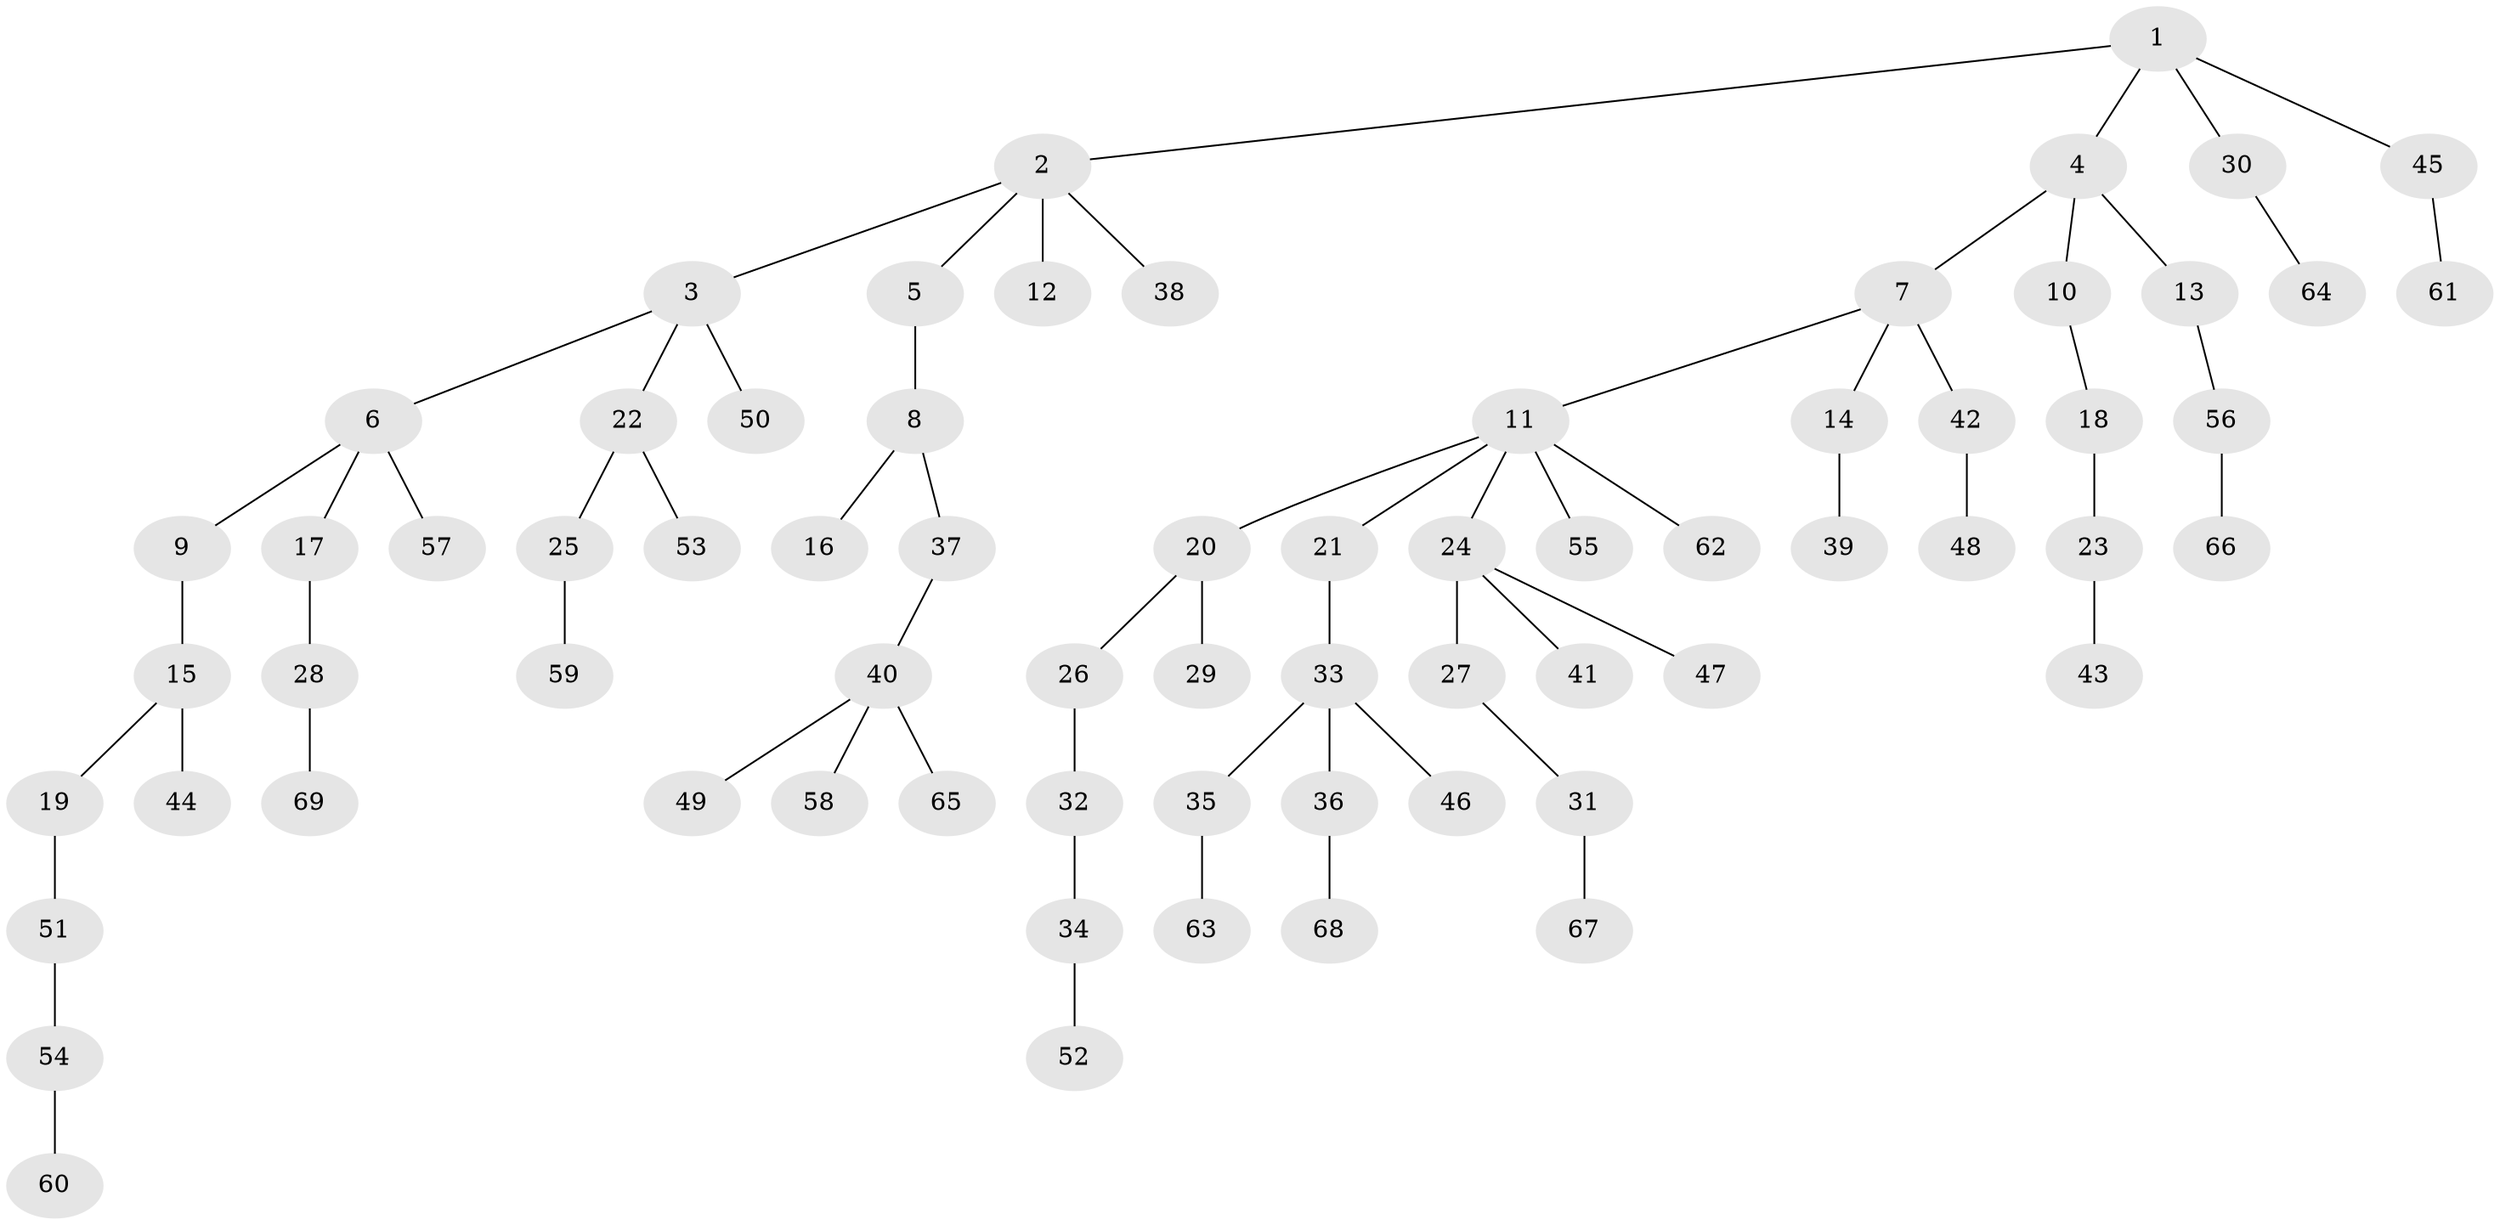 // Generated by graph-tools (version 1.1) at 2025/11/02/27/25 16:11:28]
// undirected, 69 vertices, 68 edges
graph export_dot {
graph [start="1"]
  node [color=gray90,style=filled];
  1;
  2;
  3;
  4;
  5;
  6;
  7;
  8;
  9;
  10;
  11;
  12;
  13;
  14;
  15;
  16;
  17;
  18;
  19;
  20;
  21;
  22;
  23;
  24;
  25;
  26;
  27;
  28;
  29;
  30;
  31;
  32;
  33;
  34;
  35;
  36;
  37;
  38;
  39;
  40;
  41;
  42;
  43;
  44;
  45;
  46;
  47;
  48;
  49;
  50;
  51;
  52;
  53;
  54;
  55;
  56;
  57;
  58;
  59;
  60;
  61;
  62;
  63;
  64;
  65;
  66;
  67;
  68;
  69;
  1 -- 2;
  1 -- 4;
  1 -- 30;
  1 -- 45;
  2 -- 3;
  2 -- 5;
  2 -- 12;
  2 -- 38;
  3 -- 6;
  3 -- 22;
  3 -- 50;
  4 -- 7;
  4 -- 10;
  4 -- 13;
  5 -- 8;
  6 -- 9;
  6 -- 17;
  6 -- 57;
  7 -- 11;
  7 -- 14;
  7 -- 42;
  8 -- 16;
  8 -- 37;
  9 -- 15;
  10 -- 18;
  11 -- 20;
  11 -- 21;
  11 -- 24;
  11 -- 55;
  11 -- 62;
  13 -- 56;
  14 -- 39;
  15 -- 19;
  15 -- 44;
  17 -- 28;
  18 -- 23;
  19 -- 51;
  20 -- 26;
  20 -- 29;
  21 -- 33;
  22 -- 25;
  22 -- 53;
  23 -- 43;
  24 -- 27;
  24 -- 41;
  24 -- 47;
  25 -- 59;
  26 -- 32;
  27 -- 31;
  28 -- 69;
  30 -- 64;
  31 -- 67;
  32 -- 34;
  33 -- 35;
  33 -- 36;
  33 -- 46;
  34 -- 52;
  35 -- 63;
  36 -- 68;
  37 -- 40;
  40 -- 49;
  40 -- 58;
  40 -- 65;
  42 -- 48;
  45 -- 61;
  51 -- 54;
  54 -- 60;
  56 -- 66;
}
